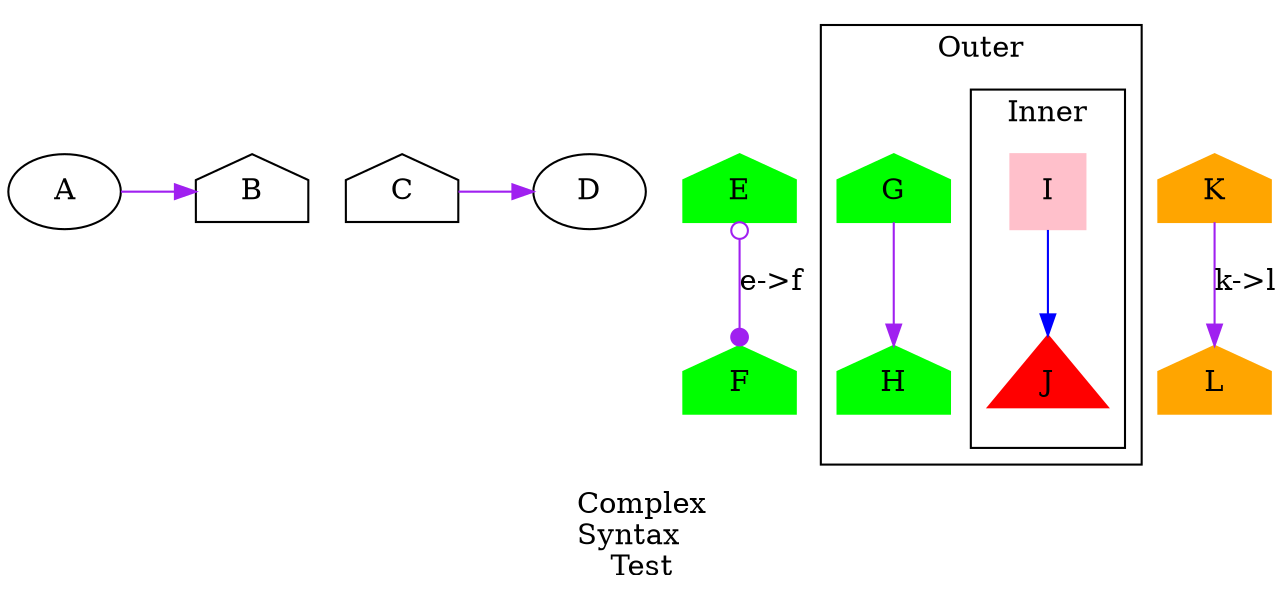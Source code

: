 # Hash comment

strict digraph graph_53
{
	label   = "Complex\rSyntax\lTest"
	rankdir = TB

	A [shape = oval]

	node [shape = house]
	edge [color = purple]

	{
		rank = same
		B
		C
		node [shape = oval]
		D
		ordering = out
		A -> B
		C -> D
	}

	node [color = green style = filled]
	E
	F
	E -> F [label = "e->f", dir = both, arrowhead = dot, arrowtail = odot]

	subgraph cluster_outer
	{
		G -> H
		node [shape = hexagon]
		node [color = red]
		label = Outer
		subgraph cluster_inner
		{
			node [shape = triangle]
			edge [color = blue]
			I [color = pink shape = square]
			I -> J
			label = Inner
		}
	}
	graph [rankdir = TB]
	node  [color   = orange]
	K
	L
	K -> L [label = "k->l"]
}
